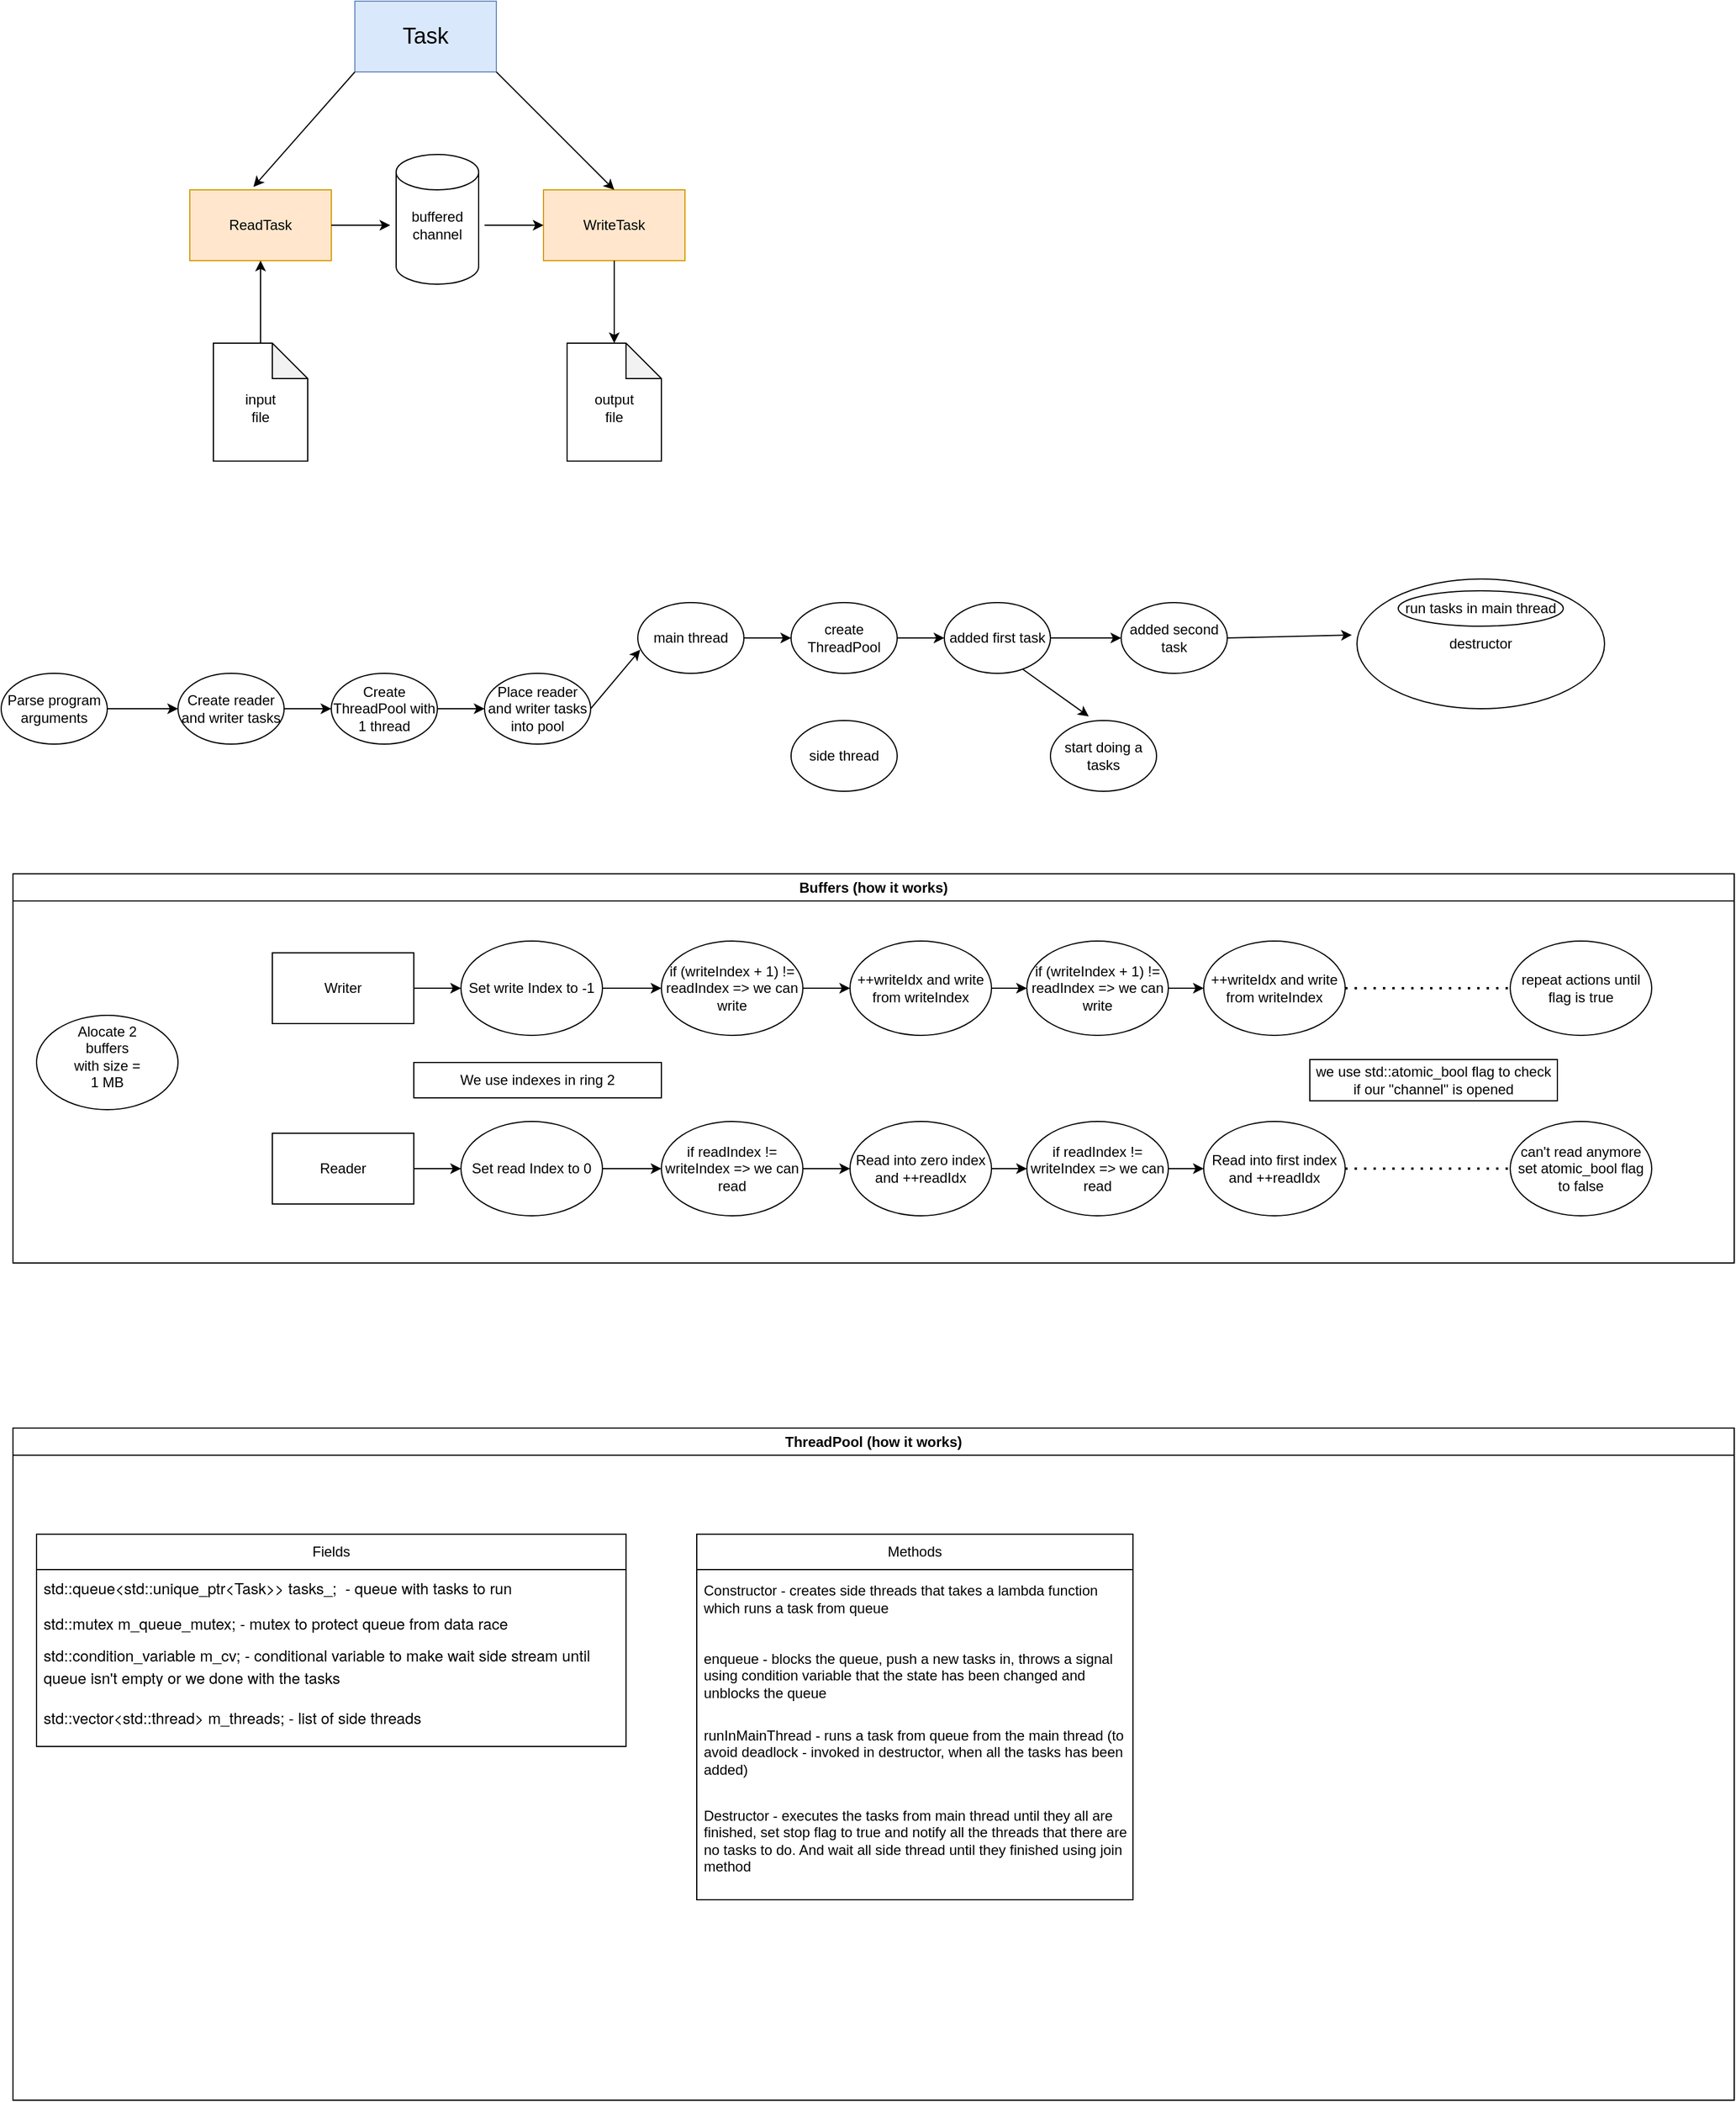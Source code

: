 <mxfile version="24.4.6" type="device">
  <diagram name="Страница — 1" id="SkSNhRLOka-fjrrQesQd">
    <mxGraphModel dx="1242" dy="820" grid="1" gridSize="10" guides="1" tooltips="1" connect="1" arrows="1" fold="1" page="1" pageScale="1" pageWidth="850" pageHeight="1100" math="0" shadow="0">
      <root>
        <mxCell id="0" />
        <mxCell id="1" parent="0" />
        <mxCell id="EEU7oIaIutK6_dGdKTLs-1" value="" style="rounded=0;whiteSpace=wrap;html=1;fillColor=#dae8fc;strokeColor=#6c8ebf;" parent="1" vertex="1">
          <mxGeometry x="320" y="240" width="120" height="60" as="geometry" />
        </mxCell>
        <mxCell id="EEU7oIaIutK6_dGdKTLs-2" value="&lt;font style=&quot;font-size: 19px;&quot;&gt;Task&lt;/font&gt;" style="text;html=1;align=center;verticalAlign=middle;whiteSpace=wrap;rounded=0;" parent="1" vertex="1">
          <mxGeometry x="350" y="255" width="60" height="30" as="geometry" />
        </mxCell>
        <mxCell id="EEU7oIaIutK6_dGdKTLs-3" value="" style="rounded=0;whiteSpace=wrap;html=1;fillColor=#ffe6cc;strokeColor=#d79b00;" parent="1" vertex="1">
          <mxGeometry x="180" y="400" width="120" height="60" as="geometry" />
        </mxCell>
        <mxCell id="EEU7oIaIutK6_dGdKTLs-4" value="" style="rounded=0;whiteSpace=wrap;html=1;fillColor=#ffe6cc;strokeColor=#d79b00;" parent="1" vertex="1">
          <mxGeometry x="480" y="400" width="120" height="60" as="geometry" />
        </mxCell>
        <mxCell id="EEU7oIaIutK6_dGdKTLs-5" value="" style="endArrow=classic;html=1;rounded=0;exitX=0;exitY=1;exitDx=0;exitDy=0;entryX=0.45;entryY=-0.042;entryDx=0;entryDy=0;entryPerimeter=0;" parent="1" source="EEU7oIaIutK6_dGdKTLs-1" target="EEU7oIaIutK6_dGdKTLs-3" edge="1">
          <mxGeometry width="50" height="50" relative="1" as="geometry">
            <mxPoint x="400" y="380" as="sourcePoint" />
            <mxPoint x="450" y="330" as="targetPoint" />
          </mxGeometry>
        </mxCell>
        <mxCell id="EEU7oIaIutK6_dGdKTLs-6" value="" style="endArrow=classic;html=1;rounded=0;exitX=1;exitY=1;exitDx=0;exitDy=0;entryX=0.5;entryY=0;entryDx=0;entryDy=0;" parent="1" source="EEU7oIaIutK6_dGdKTLs-1" target="EEU7oIaIutK6_dGdKTLs-4" edge="1">
          <mxGeometry width="50" height="50" relative="1" as="geometry">
            <mxPoint x="400" y="380" as="sourcePoint" />
            <mxPoint x="450" y="330" as="targetPoint" />
          </mxGeometry>
        </mxCell>
        <mxCell id="EEU7oIaIutK6_dGdKTLs-7" value="ReadTask" style="text;html=1;align=center;verticalAlign=middle;whiteSpace=wrap;rounded=0;" parent="1" vertex="1">
          <mxGeometry x="210" y="415" width="60" height="30" as="geometry" />
        </mxCell>
        <mxCell id="EEU7oIaIutK6_dGdKTLs-8" value="WriteTask" style="text;html=1;align=center;verticalAlign=middle;whiteSpace=wrap;rounded=0;" parent="1" vertex="1">
          <mxGeometry x="510" y="415" width="60" height="30" as="geometry" />
        </mxCell>
        <mxCell id="EEU7oIaIutK6_dGdKTLs-9" value="" style="shape=cylinder3;whiteSpace=wrap;html=1;boundedLbl=1;backgroundOutline=1;size=15;" parent="1" vertex="1">
          <mxGeometry x="355" y="370" width="70" height="110" as="geometry" />
        </mxCell>
        <mxCell id="EEU7oIaIutK6_dGdKTLs-11" value="buffered&lt;br&gt;channel" style="text;html=1;align=center;verticalAlign=middle;whiteSpace=wrap;rounded=0;" parent="1" vertex="1">
          <mxGeometry x="360" y="415" width="60" height="30" as="geometry" />
        </mxCell>
        <mxCell id="EEU7oIaIutK6_dGdKTLs-12" value="" style="endArrow=classic;html=1;rounded=0;exitX=1;exitY=0.5;exitDx=0;exitDy=0;" parent="1" source="EEU7oIaIutK6_dGdKTLs-3" edge="1">
          <mxGeometry width="50" height="50" relative="1" as="geometry">
            <mxPoint x="400" y="380" as="sourcePoint" />
            <mxPoint x="350" y="430" as="targetPoint" />
          </mxGeometry>
        </mxCell>
        <mxCell id="EEU7oIaIutK6_dGdKTLs-13" value="" style="endArrow=classic;html=1;rounded=0;entryX=0;entryY=0.5;entryDx=0;entryDy=0;" parent="1" target="EEU7oIaIutK6_dGdKTLs-4" edge="1">
          <mxGeometry width="50" height="50" relative="1" as="geometry">
            <mxPoint x="430" y="430" as="sourcePoint" />
            <mxPoint x="450" y="330" as="targetPoint" />
          </mxGeometry>
        </mxCell>
        <mxCell id="EEU7oIaIutK6_dGdKTLs-16" value="" style="shape=note;whiteSpace=wrap;html=1;backgroundOutline=1;darkOpacity=0.05;" parent="1" vertex="1">
          <mxGeometry x="200" y="530" width="80" height="100" as="geometry" />
        </mxCell>
        <mxCell id="EEU7oIaIutK6_dGdKTLs-17" value="" style="shape=note;whiteSpace=wrap;html=1;backgroundOutline=1;darkOpacity=0.05;" parent="1" vertex="1">
          <mxGeometry x="500" y="530" width="80" height="100" as="geometry" />
        </mxCell>
        <mxCell id="EEU7oIaIutK6_dGdKTLs-18" value="input&lt;br&gt;file" style="text;html=1;align=center;verticalAlign=middle;whiteSpace=wrap;rounded=0;" parent="1" vertex="1">
          <mxGeometry x="210" y="570" width="60" height="30" as="geometry" />
        </mxCell>
        <mxCell id="EEU7oIaIutK6_dGdKTLs-19" value="output&lt;br&gt;file" style="text;html=1;align=center;verticalAlign=middle;whiteSpace=wrap;rounded=0;" parent="1" vertex="1">
          <mxGeometry x="510" y="570" width="60" height="30" as="geometry" />
        </mxCell>
        <mxCell id="EEU7oIaIutK6_dGdKTLs-20" value="" style="endArrow=classic;html=1;rounded=0;exitX=0.5;exitY=0;exitDx=0;exitDy=0;exitPerimeter=0;entryX=0.5;entryY=1;entryDx=0;entryDy=0;" parent="1" source="EEU7oIaIutK6_dGdKTLs-16" target="EEU7oIaIutK6_dGdKTLs-3" edge="1">
          <mxGeometry width="50" height="50" relative="1" as="geometry">
            <mxPoint x="400" y="380" as="sourcePoint" />
            <mxPoint x="450" y="330" as="targetPoint" />
          </mxGeometry>
        </mxCell>
        <mxCell id="EEU7oIaIutK6_dGdKTLs-21" value="" style="endArrow=classic;html=1;rounded=0;exitX=0.5;exitY=1;exitDx=0;exitDy=0;entryX=0.5;entryY=0;entryDx=0;entryDy=0;entryPerimeter=0;" parent="1" source="EEU7oIaIutK6_dGdKTLs-4" target="EEU7oIaIutK6_dGdKTLs-17" edge="1">
          <mxGeometry width="50" height="50" relative="1" as="geometry">
            <mxPoint x="400" y="380" as="sourcePoint" />
            <mxPoint x="450" y="330" as="targetPoint" />
          </mxGeometry>
        </mxCell>
        <mxCell id="EEU7oIaIutK6_dGdKTLs-29" value="Parse program arguments" style="ellipse;whiteSpace=wrap;html=1;" parent="1" vertex="1">
          <mxGeometry x="20" y="810" width="90" height="60" as="geometry" />
        </mxCell>
        <mxCell id="EEU7oIaIutK6_dGdKTLs-30" value="" style="endArrow=classic;html=1;rounded=0;exitX=1;exitY=0.5;exitDx=0;exitDy=0;" parent="1" source="EEU7oIaIutK6_dGdKTLs-29" edge="1">
          <mxGeometry width="50" height="50" relative="1" as="geometry">
            <mxPoint x="430" y="700" as="sourcePoint" />
            <mxPoint x="170" y="840" as="targetPoint" />
          </mxGeometry>
        </mxCell>
        <mxCell id="EEU7oIaIutK6_dGdKTLs-31" value="Create reader and writer tasks" style="ellipse;whiteSpace=wrap;html=1;" parent="1" vertex="1">
          <mxGeometry x="170" y="810" width="90" height="60" as="geometry" />
        </mxCell>
        <mxCell id="EEU7oIaIutK6_dGdKTLs-32" value="Create ThreadPool with 1 thread" style="ellipse;whiteSpace=wrap;html=1;" parent="1" vertex="1">
          <mxGeometry x="300" y="810" width="90" height="60" as="geometry" />
        </mxCell>
        <mxCell id="EEU7oIaIutK6_dGdKTLs-33" value="" style="endArrow=classic;html=1;rounded=0;exitX=1;exitY=0.5;exitDx=0;exitDy=0;entryX=0;entryY=0.5;entryDx=0;entryDy=0;" parent="1" source="EEU7oIaIutK6_dGdKTLs-31" target="EEU7oIaIutK6_dGdKTLs-32" edge="1">
          <mxGeometry width="50" height="50" relative="1" as="geometry">
            <mxPoint x="430" y="700" as="sourcePoint" />
            <mxPoint x="480" y="650" as="targetPoint" />
          </mxGeometry>
        </mxCell>
        <mxCell id="EEU7oIaIutK6_dGdKTLs-35" value="Place reader and writer tasks into pool" style="ellipse;whiteSpace=wrap;html=1;" parent="1" vertex="1">
          <mxGeometry x="430" y="810" width="90" height="60" as="geometry" />
        </mxCell>
        <mxCell id="EEU7oIaIutK6_dGdKTLs-36" value="" style="endArrow=classic;html=1;rounded=0;exitX=1;exitY=0.5;exitDx=0;exitDy=0;entryX=0;entryY=0.5;entryDx=0;entryDy=0;" parent="1" source="EEU7oIaIutK6_dGdKTLs-32" target="EEU7oIaIutK6_dGdKTLs-35" edge="1">
          <mxGeometry width="50" height="50" relative="1" as="geometry">
            <mxPoint x="430" y="700" as="sourcePoint" />
            <mxPoint x="480" y="650" as="targetPoint" />
          </mxGeometry>
        </mxCell>
        <mxCell id="cOhIrpGmjhUG028zVPBy-2" value="Buffers (how it works)" style="swimlane;whiteSpace=wrap;html=1;" parent="1" vertex="1">
          <mxGeometry x="30" y="980" width="1460" height="330" as="geometry" />
        </mxCell>
        <mxCell id="cOhIrpGmjhUG028zVPBy-3" value="" style="ellipse;whiteSpace=wrap;html=1;" parent="cOhIrpGmjhUG028zVPBy-2" vertex="1">
          <mxGeometry x="20" y="120" width="120" height="80" as="geometry" />
        </mxCell>
        <mxCell id="cOhIrpGmjhUG028zVPBy-4" value="Alocate 2 buffers with size = 1 MB" style="text;html=1;align=center;verticalAlign=middle;whiteSpace=wrap;rounded=0;" parent="cOhIrpGmjhUG028zVPBy-2" vertex="1">
          <mxGeometry x="50" y="140" width="60" height="30" as="geometry" />
        </mxCell>
        <mxCell id="cOhIrpGmjhUG028zVPBy-6" value="Read into zero index and ++readIdx" style="ellipse;whiteSpace=wrap;html=1;" parent="cOhIrpGmjhUG028zVPBy-2" vertex="1">
          <mxGeometry x="710" y="210" width="120" height="80" as="geometry" />
        </mxCell>
        <mxCell id="cOhIrpGmjhUG028zVPBy-8" value="if (writeIndex + 1) != readIndex =&amp;gt; we can write" style="ellipse;whiteSpace=wrap;html=1;" parent="cOhIrpGmjhUG028zVPBy-2" vertex="1">
          <mxGeometry x="550" y="57" width="120" height="80" as="geometry" />
        </mxCell>
        <mxCell id="cOhIrpGmjhUG028zVPBy-11" value="Read into first index&lt;br&gt;and ++readIdx" style="ellipse;whiteSpace=wrap;html=1;" parent="cOhIrpGmjhUG028zVPBy-2" vertex="1">
          <mxGeometry x="1010" y="210" width="120" height="80" as="geometry" />
        </mxCell>
        <mxCell id="cOhIrpGmjhUG028zVPBy-16" value="Writer" style="rounded=0;whiteSpace=wrap;html=1;" parent="cOhIrpGmjhUG028zVPBy-2" vertex="1">
          <mxGeometry x="220" y="67" width="120" height="60" as="geometry" />
        </mxCell>
        <mxCell id="cOhIrpGmjhUG028zVPBy-17" value="Reader" style="rounded=0;whiteSpace=wrap;html=1;" parent="cOhIrpGmjhUG028zVPBy-2" vertex="1">
          <mxGeometry x="220" y="220" width="120" height="60" as="geometry" />
        </mxCell>
        <mxCell id="cOhIrpGmjhUG028zVPBy-18" value="&lt;meta charset=&quot;utf-8&quot;&gt;&lt;span style=&quot;color: rgb(0, 0, 0); font-family: Helvetica; font-size: 12px; font-style: normal; font-variant-ligatures: normal; font-variant-caps: normal; font-weight: 400; letter-spacing: normal; orphans: 2; text-align: center; text-indent: 0px; text-transform: none; widows: 2; word-spacing: 0px; -webkit-text-stroke-width: 0px; white-space: normal; background-color: rgb(251, 251, 251); text-decoration-thickness: initial; text-decoration-style: initial; text-decoration-color: initial; display: inline !important; float: none;&quot;&gt;Set write Index to -1&lt;/span&gt;" style="ellipse;whiteSpace=wrap;html=1;" parent="cOhIrpGmjhUG028zVPBy-2" vertex="1">
          <mxGeometry x="380" y="57" width="120" height="80" as="geometry" />
        </mxCell>
        <mxCell id="cOhIrpGmjhUG028zVPBy-20" value="&lt;meta charset=&quot;utf-8&quot;&gt;&lt;span style=&quot;color: rgb(0, 0, 0); font-family: Helvetica; font-size: 12px; font-style: normal; font-variant-ligatures: normal; font-variant-caps: normal; font-weight: 400; letter-spacing: normal; orphans: 2; text-align: center; text-indent: 0px; text-transform: none; widows: 2; word-spacing: 0px; -webkit-text-stroke-width: 0px; white-space: normal; background-color: rgb(251, 251, 251); text-decoration-thickness: initial; text-decoration-style: initial; text-decoration-color: initial; display: inline !important; float: none;&quot;&gt;Set read Index to 0&lt;/span&gt;" style="ellipse;whiteSpace=wrap;html=1;" parent="cOhIrpGmjhUG028zVPBy-2" vertex="1">
          <mxGeometry x="380" y="210" width="120" height="80" as="geometry" />
        </mxCell>
        <mxCell id="cOhIrpGmjhUG028zVPBy-22" value="++writeIdx and write from writeIndex" style="ellipse;whiteSpace=wrap;html=1;" parent="cOhIrpGmjhUG028zVPBy-2" vertex="1">
          <mxGeometry x="710" y="57" width="120" height="80" as="geometry" />
        </mxCell>
        <mxCell id="cOhIrpGmjhUG028zVPBy-23" value="We use indexes in ring 2" style="rounded=0;whiteSpace=wrap;html=1;" parent="cOhIrpGmjhUG028zVPBy-2" vertex="1">
          <mxGeometry x="340" y="160" width="210" height="30" as="geometry" />
        </mxCell>
        <mxCell id="cOhIrpGmjhUG028zVPBy-24" value="if readIndex != writeIndex =&amp;gt; we can read" style="ellipse;whiteSpace=wrap;html=1;" parent="cOhIrpGmjhUG028zVPBy-2" vertex="1">
          <mxGeometry x="550" y="210" width="120" height="80" as="geometry" />
        </mxCell>
        <mxCell id="cOhIrpGmjhUG028zVPBy-25" value="if readIndex != writeIndex =&amp;gt; we can read" style="ellipse;whiteSpace=wrap;html=1;" parent="cOhIrpGmjhUG028zVPBy-2" vertex="1">
          <mxGeometry x="860" y="210" width="120" height="80" as="geometry" />
        </mxCell>
        <mxCell id="cOhIrpGmjhUG028zVPBy-26" value="if (writeIndex + 1) != readIndex =&amp;gt; we can write" style="ellipse;whiteSpace=wrap;html=1;" parent="cOhIrpGmjhUG028zVPBy-2" vertex="1">
          <mxGeometry x="860" y="57" width="120" height="80" as="geometry" />
        </mxCell>
        <mxCell id="cOhIrpGmjhUG028zVPBy-27" value="++writeIdx and write from writeIndex" style="ellipse;whiteSpace=wrap;html=1;" parent="cOhIrpGmjhUG028zVPBy-2" vertex="1">
          <mxGeometry x="1010" y="57" width="120" height="80" as="geometry" />
        </mxCell>
        <mxCell id="cOhIrpGmjhUG028zVPBy-29" value="can&#39;t read anymore&lt;div&gt;set atomic_bool flag to false&lt;/div&gt;" style="ellipse;whiteSpace=wrap;html=1;" parent="cOhIrpGmjhUG028zVPBy-2" vertex="1">
          <mxGeometry x="1270" y="210" width="120" height="80" as="geometry" />
        </mxCell>
        <mxCell id="cOhIrpGmjhUG028zVPBy-31" value="repeat actions until flag is true" style="ellipse;whiteSpace=wrap;html=1;" parent="cOhIrpGmjhUG028zVPBy-2" vertex="1">
          <mxGeometry x="1270" y="57" width="120" height="80" as="geometry" />
        </mxCell>
        <mxCell id="cOhIrpGmjhUG028zVPBy-30" value="" style="endArrow=none;dashed=1;html=1;dashPattern=1 3;strokeWidth=2;rounded=0;exitX=1;exitY=0.5;exitDx=0;exitDy=0;" parent="cOhIrpGmjhUG028zVPBy-2" source="cOhIrpGmjhUG028zVPBy-27" target="cOhIrpGmjhUG028zVPBy-31" edge="1">
          <mxGeometry width="50" height="50" relative="1" as="geometry">
            <mxPoint x="810" as="sourcePoint" />
            <mxPoint x="1250" y="100" as="targetPoint" />
          </mxGeometry>
        </mxCell>
        <mxCell id="cOhIrpGmjhUG028zVPBy-28" value="" style="endArrow=none;dashed=1;html=1;dashPattern=1 3;strokeWidth=2;rounded=0;exitX=1;exitY=0.5;exitDx=0;exitDy=0;entryX=0;entryY=0.5;entryDx=0;entryDy=0;" parent="cOhIrpGmjhUG028zVPBy-2" source="cOhIrpGmjhUG028zVPBy-11" target="cOhIrpGmjhUG028zVPBy-29" edge="1">
          <mxGeometry width="50" height="50" relative="1" as="geometry">
            <mxPoint x="810" as="sourcePoint" />
            <mxPoint x="1250" y="250" as="targetPoint" />
          </mxGeometry>
        </mxCell>
        <mxCell id="cOhIrpGmjhUG028zVPBy-33" value="we use std::atomic_bool flag to check if our &quot;channel&quot; is opened" style="rounded=0;whiteSpace=wrap;html=1;" parent="cOhIrpGmjhUG028zVPBy-2" vertex="1">
          <mxGeometry x="1100" y="157.5" width="210" height="35" as="geometry" />
        </mxCell>
        <mxCell id="7YjA_8oUVK1u_7pSFM_u-2" value="" style="endArrow=classic;html=1;rounded=0;exitX=1;exitY=0.5;exitDx=0;exitDy=0;" edge="1" parent="cOhIrpGmjhUG028zVPBy-2" source="cOhIrpGmjhUG028zVPBy-17" target="cOhIrpGmjhUG028zVPBy-20">
          <mxGeometry width="50" height="50" relative="1" as="geometry">
            <mxPoint x="490" y="440" as="sourcePoint" />
            <mxPoint x="540" y="390" as="targetPoint" />
          </mxGeometry>
        </mxCell>
        <mxCell id="7YjA_8oUVK1u_7pSFM_u-3" value="" style="endArrow=classic;html=1;rounded=0;exitX=1;exitY=0.5;exitDx=0;exitDy=0;entryX=0;entryY=0.5;entryDx=0;entryDy=0;" edge="1" parent="cOhIrpGmjhUG028zVPBy-2" source="cOhIrpGmjhUG028zVPBy-16" target="cOhIrpGmjhUG028zVPBy-18">
          <mxGeometry width="50" height="50" relative="1" as="geometry">
            <mxPoint x="490" y="440" as="sourcePoint" />
            <mxPoint x="540" y="390" as="targetPoint" />
          </mxGeometry>
        </mxCell>
        <mxCell id="7YjA_8oUVK1u_7pSFM_u-4" value="" style="endArrow=classic;html=1;rounded=0;exitX=1;exitY=0.5;exitDx=0;exitDy=0;entryX=0;entryY=0.5;entryDx=0;entryDy=0;" edge="1" parent="cOhIrpGmjhUG028zVPBy-2" source="cOhIrpGmjhUG028zVPBy-20" target="cOhIrpGmjhUG028zVPBy-24">
          <mxGeometry width="50" height="50" relative="1" as="geometry">
            <mxPoint x="490" y="440" as="sourcePoint" />
            <mxPoint x="540" y="390" as="targetPoint" />
          </mxGeometry>
        </mxCell>
        <mxCell id="7YjA_8oUVK1u_7pSFM_u-5" value="" style="endArrow=classic;html=1;rounded=0;exitX=1;exitY=0.5;exitDx=0;exitDy=0;entryX=0;entryY=0.5;entryDx=0;entryDy=0;" edge="1" parent="cOhIrpGmjhUG028zVPBy-2" source="cOhIrpGmjhUG028zVPBy-18" target="cOhIrpGmjhUG028zVPBy-8">
          <mxGeometry width="50" height="50" relative="1" as="geometry">
            <mxPoint x="490" y="440" as="sourcePoint" />
            <mxPoint x="540" y="390" as="targetPoint" />
          </mxGeometry>
        </mxCell>
        <mxCell id="7YjA_8oUVK1u_7pSFM_u-6" value="" style="endArrow=classic;html=1;rounded=0;exitX=1;exitY=0.5;exitDx=0;exitDy=0;entryX=0;entryY=0.5;entryDx=0;entryDy=0;" edge="1" parent="cOhIrpGmjhUG028zVPBy-2" source="cOhIrpGmjhUG028zVPBy-24" target="cOhIrpGmjhUG028zVPBy-6">
          <mxGeometry width="50" height="50" relative="1" as="geometry">
            <mxPoint x="490" y="440" as="sourcePoint" />
            <mxPoint x="540" y="390" as="targetPoint" />
          </mxGeometry>
        </mxCell>
        <mxCell id="7YjA_8oUVK1u_7pSFM_u-7" value="" style="endArrow=classic;html=1;rounded=0;exitX=1;exitY=0.5;exitDx=0;exitDy=0;entryX=0;entryY=0.5;entryDx=0;entryDy=0;" edge="1" parent="cOhIrpGmjhUG028zVPBy-2" source="cOhIrpGmjhUG028zVPBy-8" target="cOhIrpGmjhUG028zVPBy-22">
          <mxGeometry width="50" height="50" relative="1" as="geometry">
            <mxPoint x="490" y="440" as="sourcePoint" />
            <mxPoint x="540" y="390" as="targetPoint" />
          </mxGeometry>
        </mxCell>
        <mxCell id="7YjA_8oUVK1u_7pSFM_u-8" value="" style="endArrow=classic;html=1;rounded=0;exitX=1;exitY=0.5;exitDx=0;exitDy=0;entryX=0;entryY=0.5;entryDx=0;entryDy=0;" edge="1" parent="cOhIrpGmjhUG028zVPBy-2" source="cOhIrpGmjhUG028zVPBy-6" target="cOhIrpGmjhUG028zVPBy-25">
          <mxGeometry width="50" height="50" relative="1" as="geometry">
            <mxPoint x="490" y="440" as="sourcePoint" />
            <mxPoint x="540" y="390" as="targetPoint" />
          </mxGeometry>
        </mxCell>
        <mxCell id="7YjA_8oUVK1u_7pSFM_u-9" value="" style="endArrow=classic;html=1;rounded=0;exitX=1;exitY=0.5;exitDx=0;exitDy=0;entryX=0;entryY=0.5;entryDx=0;entryDy=0;" edge="1" parent="cOhIrpGmjhUG028zVPBy-2" source="cOhIrpGmjhUG028zVPBy-25" target="cOhIrpGmjhUG028zVPBy-11">
          <mxGeometry width="50" height="50" relative="1" as="geometry">
            <mxPoint x="490" y="440" as="sourcePoint" />
            <mxPoint x="540" y="390" as="targetPoint" />
          </mxGeometry>
        </mxCell>
        <mxCell id="7YjA_8oUVK1u_7pSFM_u-10" value="" style="endArrow=classic;html=1;rounded=0;exitX=1;exitY=0.5;exitDx=0;exitDy=0;entryX=0;entryY=0.5;entryDx=0;entryDy=0;" edge="1" parent="cOhIrpGmjhUG028zVPBy-2" source="cOhIrpGmjhUG028zVPBy-22" target="cOhIrpGmjhUG028zVPBy-26">
          <mxGeometry width="50" height="50" relative="1" as="geometry">
            <mxPoint x="490" y="440" as="sourcePoint" />
            <mxPoint x="540" y="390" as="targetPoint" />
          </mxGeometry>
        </mxCell>
        <mxCell id="7YjA_8oUVK1u_7pSFM_u-11" value="" style="endArrow=classic;html=1;rounded=0;exitX=1;exitY=0.5;exitDx=0;exitDy=0;entryX=0;entryY=0.5;entryDx=0;entryDy=0;" edge="1" parent="cOhIrpGmjhUG028zVPBy-2" source="cOhIrpGmjhUG028zVPBy-26" target="cOhIrpGmjhUG028zVPBy-27">
          <mxGeometry width="50" height="50" relative="1" as="geometry">
            <mxPoint x="990" y="110" as="sourcePoint" />
            <mxPoint x="540" y="390" as="targetPoint" />
          </mxGeometry>
        </mxCell>
        <mxCell id="7YjA_8oUVK1u_7pSFM_u-1" value="ThreadPool (how it works)" style="swimlane;whiteSpace=wrap;html=1;" vertex="1" parent="1">
          <mxGeometry x="30" y="1450" width="1460" height="570" as="geometry" />
        </mxCell>
        <mxCell id="7YjA_8oUVK1u_7pSFM_u-14" value="Fields" style="swimlane;fontStyle=0;childLayout=stackLayout;horizontal=1;startSize=30;horizontalStack=0;resizeParent=1;resizeParentMax=0;resizeLast=0;collapsible=1;marginBottom=0;whiteSpace=wrap;html=1;" vertex="1" parent="7YjA_8oUVK1u_7pSFM_u-1">
          <mxGeometry x="20" y="90" width="500" height="180" as="geometry">
            <mxRectangle x="40" y="90" width="70" height="30" as="alternateBounds" />
          </mxGeometry>
        </mxCell>
        <mxCell id="7YjA_8oUVK1u_7pSFM_u-15" value="&lt;p style=&quot;margin: 0px; font-variant-numeric: normal; font-variant-east-asian: normal; font-variant-alternates: normal; font-kerning: auto; font-optical-sizing: auto; font-feature-settings: normal; font-variation-settings: normal; font-variant-position: normal; font-stretch: normal; font-size: 13px; line-height: normal; font-family: &amp;quot;Helvetica Neue&amp;quot;;&quot; class=&quot;p1&quot;&gt;std::queue&amp;lt;std::unique_ptr&amp;lt;Task&amp;gt;&amp;gt; tasks_;&amp;nbsp; - queue with tasks to run&lt;/p&gt;" style="text;strokeColor=none;fillColor=none;align=left;verticalAlign=middle;spacingLeft=4;spacingRight=4;overflow=hidden;points=[[0,0.5],[1,0.5]];portConstraint=eastwest;rotatable=0;whiteSpace=wrap;html=1;" vertex="1" parent="7YjA_8oUVK1u_7pSFM_u-14">
          <mxGeometry y="30" width="500" height="30" as="geometry" />
        </mxCell>
        <mxCell id="7YjA_8oUVK1u_7pSFM_u-16" value="&lt;p style=&quot;margin: 0px; font-variant-numeric: normal; font-variant-east-asian: normal; font-variant-alternates: normal; font-kerning: auto; font-optical-sizing: auto; font-feature-settings: normal; font-variation-settings: normal; font-variant-position: normal; font-stretch: normal; font-size: 13px; line-height: normal; font-family: &amp;quot;Helvetica Neue&amp;quot;;&quot; class=&quot;p1&quot;&gt;std::mutex m_queue_mutex; - mutex to protect queue from data race&lt;/p&gt;" style="text;strokeColor=none;fillColor=none;align=left;verticalAlign=middle;spacingLeft=4;spacingRight=4;overflow=hidden;points=[[0,0.5],[1,0.5]];portConstraint=eastwest;rotatable=0;whiteSpace=wrap;html=1;" vertex="1" parent="7YjA_8oUVK1u_7pSFM_u-14">
          <mxGeometry y="60" width="500" height="30" as="geometry" />
        </mxCell>
        <mxCell id="7YjA_8oUVK1u_7pSFM_u-17" value="&lt;p style=&quot;margin: 0px; font-variant-numeric: normal; font-variant-east-asian: normal; font-variant-alternates: normal; font-kerning: auto; font-optical-sizing: auto; font-feature-settings: normal; font-variation-settings: normal; font-variant-position: normal; font-stretch: normal; font-size: 13px; line-height: normal; font-family: &amp;quot;Helvetica Neue&amp;quot;;&quot; class=&quot;p1&quot;&gt;std::condition_variable m_cv; - conditional variable to make wait side stream until queue isn&#39;t empty or we done with the tasks&lt;/p&gt;" style="text;strokeColor=none;fillColor=none;align=left;verticalAlign=middle;spacingLeft=4;spacingRight=4;overflow=hidden;points=[[0,0.5],[1,0.5]];portConstraint=eastwest;rotatable=0;whiteSpace=wrap;html=1;" vertex="1" parent="7YjA_8oUVK1u_7pSFM_u-14">
          <mxGeometry y="90" width="500" height="40" as="geometry" />
        </mxCell>
        <mxCell id="7YjA_8oUVK1u_7pSFM_u-24" value="&lt;p style=&quot;margin: 0px; font-variant-numeric: normal; font-variant-east-asian: normal; font-variant-alternates: normal; font-kerning: auto; font-optical-sizing: auto; font-feature-settings: normal; font-variation-settings: normal; font-variant-position: normal; font-stretch: normal; font-size: 13px; line-height: normal; font-family: &amp;quot;Helvetica Neue&amp;quot;;&quot; class=&quot;p1&quot;&gt;&lt;span style=&quot;background-color: initial;&quot;&gt;std::vector&amp;lt;std::thread&amp;gt; m_threads;&lt;/span&gt;&amp;nbsp;- list of side threads&lt;/p&gt;" style="text;strokeColor=none;fillColor=none;align=left;verticalAlign=middle;spacingLeft=4;spacingRight=4;overflow=hidden;points=[[0,0.5],[1,0.5]];portConstraint=eastwest;rotatable=0;whiteSpace=wrap;html=1;" vertex="1" parent="7YjA_8oUVK1u_7pSFM_u-14">
          <mxGeometry y="130" width="500" height="50" as="geometry" />
        </mxCell>
        <mxCell id="7YjA_8oUVK1u_7pSFM_u-28" value="Methods" style="swimlane;fontStyle=0;childLayout=stackLayout;horizontal=1;startSize=30;horizontalStack=0;resizeParent=1;resizeParentMax=0;resizeLast=0;collapsible=1;marginBottom=0;whiteSpace=wrap;html=1;" vertex="1" parent="7YjA_8oUVK1u_7pSFM_u-1">
          <mxGeometry x="580" y="90" width="370" height="310" as="geometry" />
        </mxCell>
        <mxCell id="7YjA_8oUVK1u_7pSFM_u-29" value="&lt;div&gt;Constructor - creates side threads that takes a lambda function which runs a task from queue&lt;/div&gt;" style="text;strokeColor=none;fillColor=none;align=left;verticalAlign=middle;spacingLeft=4;spacingRight=4;overflow=hidden;points=[[0,0.5],[1,0.5]];portConstraint=eastwest;rotatable=0;whiteSpace=wrap;html=1;" vertex="1" parent="7YjA_8oUVK1u_7pSFM_u-28">
          <mxGeometry y="30" width="370" height="50" as="geometry" />
        </mxCell>
        <mxCell id="7YjA_8oUVK1u_7pSFM_u-30" value="enqueue - blocks the queue, push a new tasks in, throws a signal using condition variable that the state has been changed and unblocks the queue" style="text;strokeColor=none;fillColor=none;align=left;verticalAlign=middle;spacingLeft=4;spacingRight=4;overflow=hidden;points=[[0,0.5],[1,0.5]];portConstraint=eastwest;rotatable=0;whiteSpace=wrap;html=1;" vertex="1" parent="7YjA_8oUVK1u_7pSFM_u-28">
          <mxGeometry y="80" width="370" height="80" as="geometry" />
        </mxCell>
        <mxCell id="7YjA_8oUVK1u_7pSFM_u-31" value="runInMainThread - runs a task from queue from the main thread (to avoid deadlock - invoked in destructor, when all the tasks has been added)" style="text;strokeColor=none;fillColor=none;align=left;verticalAlign=middle;spacingLeft=4;spacingRight=4;overflow=hidden;points=[[0,0.5],[1,0.5]];portConstraint=eastwest;rotatable=0;whiteSpace=wrap;html=1;" vertex="1" parent="7YjA_8oUVK1u_7pSFM_u-28">
          <mxGeometry y="160" width="370" height="50" as="geometry" />
        </mxCell>
        <mxCell id="7YjA_8oUVK1u_7pSFM_u-33" value="Destructor - executes the tasks from main thread until they all are finished, set stop flag to true and notify all the threads that there are no tasks to do. And wait all side thread until they finished using join method" style="text;strokeColor=none;fillColor=none;align=left;verticalAlign=middle;spacingLeft=4;spacingRight=4;overflow=hidden;points=[[0,0.5],[1,0.5]];portConstraint=eastwest;rotatable=0;whiteSpace=wrap;html=1;" vertex="1" parent="7YjA_8oUVK1u_7pSFM_u-28">
          <mxGeometry y="210" width="370" height="100" as="geometry" />
        </mxCell>
        <mxCell id="7YjA_8oUVK1u_7pSFM_u-35" value="main thread" style="ellipse;whiteSpace=wrap;html=1;" vertex="1" parent="1">
          <mxGeometry x="560" y="750" width="90" height="60" as="geometry" />
        </mxCell>
        <mxCell id="7YjA_8oUVK1u_7pSFM_u-36" value="side thread" style="ellipse;whiteSpace=wrap;html=1;" vertex="1" parent="1">
          <mxGeometry x="690" y="850" width="90" height="60" as="geometry" />
        </mxCell>
        <mxCell id="7YjA_8oUVK1u_7pSFM_u-37" value="start doing a tasks" style="ellipse;whiteSpace=wrap;html=1;" vertex="1" parent="1">
          <mxGeometry x="910" y="850" width="90" height="60" as="geometry" />
        </mxCell>
        <mxCell id="7YjA_8oUVK1u_7pSFM_u-38" value="create ThreadPool" style="ellipse;whiteSpace=wrap;html=1;" vertex="1" parent="1">
          <mxGeometry x="690" y="750" width="90" height="60" as="geometry" />
        </mxCell>
        <mxCell id="7YjA_8oUVK1u_7pSFM_u-39" value="added second task" style="ellipse;whiteSpace=wrap;html=1;" vertex="1" parent="1">
          <mxGeometry x="970" y="750" width="90" height="60" as="geometry" />
        </mxCell>
        <mxCell id="7YjA_8oUVK1u_7pSFM_u-40" value="destructor" style="ellipse;whiteSpace=wrap;html=1;" vertex="1" parent="1">
          <mxGeometry x="1170" y="730" width="210" height="110" as="geometry" />
        </mxCell>
        <mxCell id="7YjA_8oUVK1u_7pSFM_u-41" value="run tasks in main thread" style="ellipse;whiteSpace=wrap;html=1;" vertex="1" parent="1">
          <mxGeometry x="1205" y="740" width="140" height="30" as="geometry" />
        </mxCell>
        <mxCell id="7YjA_8oUVK1u_7pSFM_u-42" value="" style="endArrow=classic;html=1;rounded=0;exitX=1;exitY=0.5;exitDx=0;exitDy=0;entryX=0;entryY=0.5;entryDx=0;entryDy=0;" edge="1" parent="1" source="7YjA_8oUVK1u_7pSFM_u-35" target="7YjA_8oUVK1u_7pSFM_u-38">
          <mxGeometry width="50" height="50" relative="1" as="geometry">
            <mxPoint x="590" y="860" as="sourcePoint" />
            <mxPoint x="640" y="810" as="targetPoint" />
          </mxGeometry>
        </mxCell>
        <mxCell id="7YjA_8oUVK1u_7pSFM_u-43" value="" style="endArrow=classic;html=1;rounded=0;exitX=1;exitY=0.5;exitDx=0;exitDy=0;entryX=0.022;entryY=0.667;entryDx=0;entryDy=0;entryPerimeter=0;" edge="1" parent="1" source="EEU7oIaIutK6_dGdKTLs-35" target="7YjA_8oUVK1u_7pSFM_u-35">
          <mxGeometry width="50" height="50" relative="1" as="geometry">
            <mxPoint x="590" y="860" as="sourcePoint" />
            <mxPoint x="640" y="810" as="targetPoint" />
          </mxGeometry>
        </mxCell>
        <mxCell id="7YjA_8oUVK1u_7pSFM_u-44" value="added first task" style="ellipse;whiteSpace=wrap;html=1;" vertex="1" parent="1">
          <mxGeometry x="820" y="750" width="90" height="60" as="geometry" />
        </mxCell>
        <mxCell id="7YjA_8oUVK1u_7pSFM_u-45" value="" style="endArrow=classic;html=1;rounded=0;exitX=1;exitY=0.5;exitDx=0;exitDy=0;entryX=0;entryY=0.5;entryDx=0;entryDy=0;" edge="1" parent="1" source="7YjA_8oUVK1u_7pSFM_u-38" target="7YjA_8oUVK1u_7pSFM_u-44">
          <mxGeometry width="50" height="50" relative="1" as="geometry">
            <mxPoint x="590" y="860" as="sourcePoint" />
            <mxPoint x="640" y="810" as="targetPoint" />
          </mxGeometry>
        </mxCell>
        <mxCell id="7YjA_8oUVK1u_7pSFM_u-46" value="" style="endArrow=classic;html=1;rounded=0;exitX=1;exitY=0.5;exitDx=0;exitDy=0;entryX=-0.021;entryY=0.432;entryDx=0;entryDy=0;entryPerimeter=0;" edge="1" parent="1" source="7YjA_8oUVK1u_7pSFM_u-39" target="7YjA_8oUVK1u_7pSFM_u-40">
          <mxGeometry width="50" height="50" relative="1" as="geometry">
            <mxPoint x="900" y="880" as="sourcePoint" />
            <mxPoint x="950" y="830" as="targetPoint" />
          </mxGeometry>
        </mxCell>
        <mxCell id="7YjA_8oUVK1u_7pSFM_u-47" value="" style="endArrow=classic;html=1;rounded=0;exitX=1;exitY=0.5;exitDx=0;exitDy=0;entryX=0;entryY=0.5;entryDx=0;entryDy=0;" edge="1" parent="1" source="7YjA_8oUVK1u_7pSFM_u-44" target="7YjA_8oUVK1u_7pSFM_u-39">
          <mxGeometry width="50" height="50" relative="1" as="geometry">
            <mxPoint x="900" y="880" as="sourcePoint" />
            <mxPoint x="950" y="830" as="targetPoint" />
          </mxGeometry>
        </mxCell>
        <mxCell id="7YjA_8oUVK1u_7pSFM_u-48" value="" style="endArrow=classic;html=1;rounded=0;exitX=0.739;exitY=0.942;exitDx=0;exitDy=0;exitPerimeter=0;entryX=0.361;entryY=-0.058;entryDx=0;entryDy=0;entryPerimeter=0;" edge="1" parent="1" source="7YjA_8oUVK1u_7pSFM_u-44" target="7YjA_8oUVK1u_7pSFM_u-37">
          <mxGeometry width="50" height="50" relative="1" as="geometry">
            <mxPoint x="900" y="880" as="sourcePoint" />
            <mxPoint x="950" y="830" as="targetPoint" />
          </mxGeometry>
        </mxCell>
      </root>
    </mxGraphModel>
  </diagram>
</mxfile>
